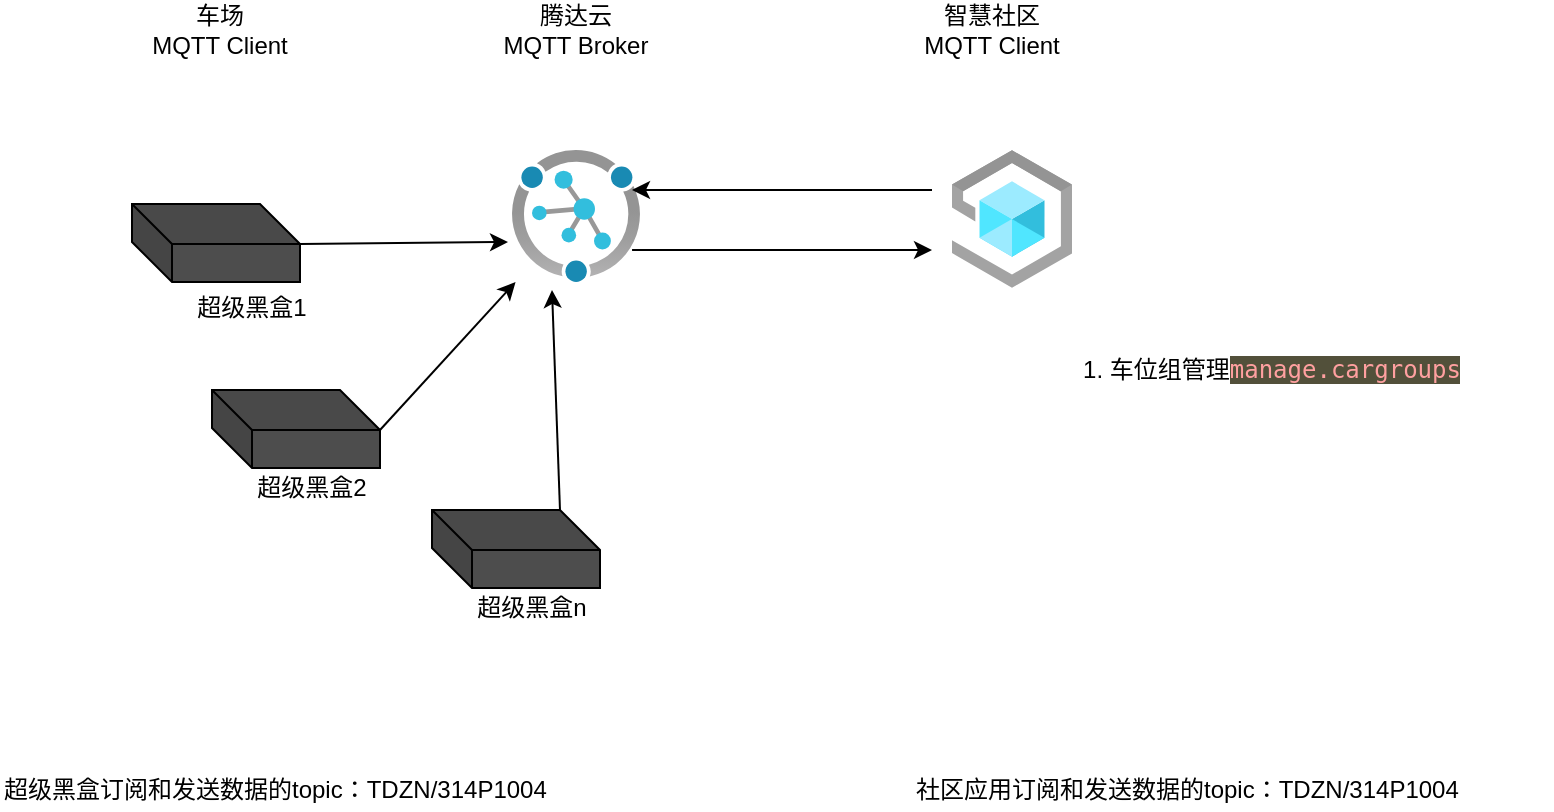 <mxfile version="13.10.4" type="github" pages="2">
  <diagram id="lf53xK3CYcItw04vwrKp" name="车场">
    <mxGraphModel dx="1102" dy="581" grid="1" gridSize="10" guides="1" tooltips="1" connect="1" arrows="1" fold="1" page="1" pageScale="1" pageWidth="827" pageHeight="1169" math="0" shadow="0">
      <root>
        <mxCell id="0" />
        <mxCell id="1" parent="0" />
        <mxCell id="m-Kj6B7PE4nzNGE_S6hV-1" value="" style="aspect=fixed;html=1;points=[];align=center;image;fontSize=12;image=img/lib/azure2/iot/Device_Provisioning_Services.svg;" parent="1" vertex="1">
          <mxGeometry x="310" y="220" width="64" height="66" as="geometry" />
        </mxCell>
        <mxCell id="m-Kj6B7PE4nzNGE_S6hV-2" value="腾达云&lt;br&gt;MQTT Broker" style="text;html=1;strokeColor=none;fillColor=none;align=center;verticalAlign=middle;whiteSpace=wrap;rounded=0;" parent="1" vertex="1">
          <mxGeometry x="282" y="150" width="120" height="20" as="geometry" />
        </mxCell>
        <mxCell id="m-Kj6B7PE4nzNGE_S6hV-3" value="" style="aspect=fixed;html=1;points=[];align=center;image;fontSize=12;image=img/lib/azure2/iot/IoT_Central_Applications.svg;" parent="1" vertex="1">
          <mxGeometry x="530" y="220" width="60" height="69" as="geometry" />
        </mxCell>
        <mxCell id="m-Kj6B7PE4nzNGE_S6hV-4" value="智慧社区&lt;br&gt;MQTT Client" style="text;html=1;strokeColor=none;fillColor=none;align=center;verticalAlign=middle;whiteSpace=wrap;rounded=0;" parent="1" vertex="1">
          <mxGeometry x="490" y="150" width="120" height="20" as="geometry" />
        </mxCell>
        <mxCell id="m-Kj6B7PE4nzNGE_S6hV-6" value="车场&lt;br&gt;MQTT Client" style="text;html=1;strokeColor=none;fillColor=none;align=center;verticalAlign=middle;whiteSpace=wrap;rounded=0;" parent="1" vertex="1">
          <mxGeometry x="104" y="150" width="120" height="20" as="geometry" />
        </mxCell>
        <mxCell id="m-Kj6B7PE4nzNGE_S6hV-7" value="超级黑盒1" style="text;html=1;strokeColor=none;fillColor=none;align=center;verticalAlign=middle;whiteSpace=wrap;rounded=0;" parent="1" vertex="1">
          <mxGeometry x="120" y="289" width="120" height="20" as="geometry" />
        </mxCell>
        <mxCell id="m-Kj6B7PE4nzNGE_S6hV-8" value="" style="shape=cube;whiteSpace=wrap;html=1;boundedLbl=1;backgroundOutline=1;darkOpacity=0.05;darkOpacity2=0.1;fillColor=#4D4D4D;" parent="1" vertex="1">
          <mxGeometry x="120" y="247" width="84" height="39" as="geometry" />
        </mxCell>
        <mxCell id="m-Kj6B7PE4nzNGE_S6hV-9" value="" style="shape=cube;whiteSpace=wrap;html=1;boundedLbl=1;backgroundOutline=1;darkOpacity=0.05;darkOpacity2=0.1;fillColor=#4D4D4D;" parent="1" vertex="1">
          <mxGeometry x="160" y="340" width="84" height="39" as="geometry" />
        </mxCell>
        <mxCell id="m-Kj6B7PE4nzNGE_S6hV-10" value="" style="shape=cube;whiteSpace=wrap;html=1;boundedLbl=1;backgroundOutline=1;darkOpacity=0.05;darkOpacity2=0.1;fillColor=#4D4D4D;" parent="1" vertex="1">
          <mxGeometry x="270" y="400" width="84" height="39" as="geometry" />
        </mxCell>
        <mxCell id="m-Kj6B7PE4nzNGE_S6hV-11" value="超级黑盒2" style="text;html=1;strokeColor=none;fillColor=none;align=center;verticalAlign=middle;whiteSpace=wrap;rounded=0;" parent="1" vertex="1">
          <mxGeometry x="150" y="379" width="120" height="20" as="geometry" />
        </mxCell>
        <mxCell id="m-Kj6B7PE4nzNGE_S6hV-12" value="超级黑盒n" style="text;html=1;strokeColor=none;fillColor=none;align=center;verticalAlign=middle;whiteSpace=wrap;rounded=0;" parent="1" vertex="1">
          <mxGeometry x="260" y="439" width="120" height="20" as="geometry" />
        </mxCell>
        <mxCell id="m-Kj6B7PE4nzNGE_S6hV-13" value="" style="endArrow=classic;html=1;exitX=0;exitY=0;exitDx=84;exitDy=20;exitPerimeter=0;" parent="1" source="m-Kj6B7PE4nzNGE_S6hV-8" edge="1">
          <mxGeometry width="50" height="50" relative="1" as="geometry">
            <mxPoint x="206" y="319.5" as="sourcePoint" />
            <mxPoint x="308" y="266" as="targetPoint" />
          </mxGeometry>
        </mxCell>
        <mxCell id="m-Kj6B7PE4nzNGE_S6hV-14" value="" style="endArrow=classic;html=1;exitX=0;exitY=0;exitDx=84;exitDy=20;exitPerimeter=0;" parent="1" source="m-Kj6B7PE4nzNGE_S6hV-9" target="m-Kj6B7PE4nzNGE_S6hV-1" edge="1">
          <mxGeometry width="50" height="50" relative="1" as="geometry">
            <mxPoint x="250" y="370" as="sourcePoint" />
            <mxPoint x="300" y="320" as="targetPoint" />
          </mxGeometry>
        </mxCell>
        <mxCell id="m-Kj6B7PE4nzNGE_S6hV-15" value="" style="endArrow=classic;html=1;exitX=0;exitY=0;exitDx=64;exitDy=0;exitPerimeter=0;" parent="1" source="m-Kj6B7PE4nzNGE_S6hV-10" edge="1">
          <mxGeometry width="50" height="50" relative="1" as="geometry">
            <mxPoint x="320" y="410" as="sourcePoint" />
            <mxPoint x="330" y="290" as="targetPoint" />
          </mxGeometry>
        </mxCell>
        <mxCell id="m-Kj6B7PE4nzNGE_S6hV-16" value="" style="endArrow=classic;html=1;" parent="1" edge="1">
          <mxGeometry width="50" height="50" relative="1" as="geometry">
            <mxPoint x="520" y="240" as="sourcePoint" />
            <mxPoint x="370" y="240" as="targetPoint" />
          </mxGeometry>
        </mxCell>
        <mxCell id="m-Kj6B7PE4nzNGE_S6hV-17" value="" style="endArrow=classic;html=1;exitX=0.938;exitY=0.758;exitDx=0;exitDy=0;exitPerimeter=0;" parent="1" source="m-Kj6B7PE4nzNGE_S6hV-1" edge="1">
          <mxGeometry width="50" height="50" relative="1" as="geometry">
            <mxPoint x="380" y="310" as="sourcePoint" />
            <mxPoint x="520" y="270" as="targetPoint" />
          </mxGeometry>
        </mxCell>
        <mxCell id="m-Kj6B7PE4nzNGE_S6hV-18" value="1. 车位组管理&lt;span style=&quot;background-color: rgb(82 , 80 , 58) ; color: rgb(255 , 160 , 160) ; font-family: &amp;#34;jetbrains mono&amp;#34; , monospace ; font-size: 9pt&quot;&gt;manage.cargroups&lt;/span&gt;" style="text;html=1;strokeColor=none;fillColor=none;align=center;verticalAlign=middle;whiteSpace=wrap;rounded=0;" parent="1" vertex="1">
          <mxGeometry x="580" y="320" width="220" height="20" as="geometry" />
        </mxCell>
        <mxCell id="TwNn3Y7DwZ_KB6LsfTcg-1" value="超级黑盒订阅和发送数据的topic：TDZN/314P1004" style="text;html=1;strokeColor=none;fillColor=none;align=left;verticalAlign=middle;whiteSpace=wrap;rounded=0;dashed=1;" vertex="1" parent="1">
          <mxGeometry x="54" y="530" width="320" height="20" as="geometry" />
        </mxCell>
        <mxCell id="TwNn3Y7DwZ_KB6LsfTcg-2" value="社区应用订阅和发送数据的topic：TDZN/314P1004" style="text;html=1;strokeColor=none;fillColor=none;align=left;verticalAlign=middle;whiteSpace=wrap;rounded=0;dashed=1;" vertex="1" parent="1">
          <mxGeometry x="510" y="530" width="320" height="20" as="geometry" />
        </mxCell>
      </root>
    </mxGraphModel>
  </diagram>
  <diagram id="yy-SFTuNOoilCG56Jn97" name="Page-2">
    <mxGraphModel dx="1102" dy="533" grid="1" gridSize="10" guides="1" tooltips="1" connect="1" arrows="1" fold="1" page="1" pageScale="1" pageWidth="827" pageHeight="1169" math="0" shadow="0">
      <root>
        <mxCell id="uxEuuEFXV63P-5hz8gUW-0" />
        <mxCell id="uxEuuEFXV63P-5hz8gUW-1" parent="uxEuuEFXV63P-5hz8gUW-0" />
        <mxCell id="uxEuuEFXV63P-5hz8gUW-15" value="车位组（CarGroup）&lt;br&gt;没有车位实体概念，车位组有车位数" style="ellipse;whiteSpace=wrap;html=1;dashed=1;" vertex="1" parent="uxEuuEFXV63P-5hz8gUW-1">
          <mxGeometry x="300" y="520" width="300" height="200" as="geometry" />
        </mxCell>
        <mxCell id="uxEuuEFXV63P-5hz8gUW-7" value="&amp;nbsp; &amp;nbsp; &amp;nbsp; &amp;nbsp; &amp;nbsp; &amp;nbsp; &amp;nbsp; &amp;nbsp; &amp;nbsp; &amp;nbsp; &amp;nbsp; &amp;nbsp; &amp;nbsp; &amp;nbsp; &amp;nbsp; &amp;nbsp; &amp;nbsp; &amp;nbsp; &amp;nbsp; &amp;nbsp;A区&lt;br&gt;&amp;nbsp; &amp;nbsp; &amp;nbsp; &amp;nbsp; &amp;nbsp; &amp;nbsp; &amp;nbsp; &amp;nbsp; &amp;nbsp; &amp;nbsp; &amp;nbsp; &amp;nbsp; &amp;nbsp; &amp;nbsp; &amp;nbsp; &amp;nbsp; &amp;nbsp; &amp;nbsp; &amp;nbsp; &amp;nbsp; &amp;nbsp;（Zone A）" style="rounded=0;whiteSpace=wrap;html=1;dashed=1;" vertex="1" parent="uxEuuEFXV63P-5hz8gUW-1">
          <mxGeometry x="40" y="90" width="210" height="350" as="geometry" />
        </mxCell>
        <mxCell id="uxEuuEFXV63P-5hz8gUW-2" value="车位1" style="rounded=1;whiteSpace=wrap;html=1;" vertex="1" parent="uxEuuEFXV63P-5hz8gUW-1">
          <mxGeometry x="60" y="120" width="120" height="60" as="geometry" />
        </mxCell>
        <mxCell id="uxEuuEFXV63P-5hz8gUW-3" value="&lt;span&gt;车位2&lt;/span&gt;" style="rounded=1;whiteSpace=wrap;html=1;" vertex="1" parent="uxEuuEFXV63P-5hz8gUW-1">
          <mxGeometry x="60" y="200" width="120" height="60" as="geometry" />
        </mxCell>
        <mxCell id="uxEuuEFXV63P-5hz8gUW-4" value="&lt;span&gt;车位3&lt;/span&gt;" style="rounded=1;whiteSpace=wrap;html=1;" vertex="1" parent="uxEuuEFXV63P-5hz8gUW-1">
          <mxGeometry x="60" y="280" width="120" height="60" as="geometry" />
        </mxCell>
        <mxCell id="uxEuuEFXV63P-5hz8gUW-5" value="&lt;span&gt;车位4&lt;/span&gt;" style="rounded=1;whiteSpace=wrap;html=1;" vertex="1" parent="uxEuuEFXV63P-5hz8gUW-1">
          <mxGeometry x="60" y="360" width="120" height="60" as="geometry" />
        </mxCell>
        <mxCell id="uxEuuEFXV63P-5hz8gUW-6" value="智慧社区车场" style="text;html=1;strokeColor=none;fillColor=none;align=center;verticalAlign=middle;whiteSpace=wrap;rounded=0;" vertex="1" parent="uxEuuEFXV63P-5hz8gUW-1">
          <mxGeometry x="200" y="60" width="140" height="20" as="geometry" />
        </mxCell>
        <mxCell id="uxEuuEFXV63P-5hz8gUW-8" value="&amp;nbsp; &amp;nbsp; &amp;nbsp; &amp;nbsp; &amp;nbsp; &amp;nbsp; &amp;nbsp; &amp;nbsp; &amp;nbsp; &amp;nbsp; &amp;nbsp; &amp;nbsp; &amp;nbsp; &amp;nbsp; &amp;nbsp; &amp;nbsp; &amp;nbsp; &amp;nbsp; &amp;nbsp;B区&lt;br&gt;&amp;nbsp; &amp;nbsp; &amp;nbsp; &amp;nbsp; &amp;nbsp; &amp;nbsp; &amp;nbsp; &amp;nbsp; &amp;nbsp; &amp;nbsp; &amp;nbsp; &amp;nbsp; &amp;nbsp; &amp;nbsp; &amp;nbsp; &amp;nbsp; &amp;nbsp; &amp;nbsp; &amp;nbsp; &amp;nbsp; &amp;nbsp; &amp;nbsp;（Zone B）" style="rounded=0;whiteSpace=wrap;html=1;dashed=1;" vertex="1" parent="uxEuuEFXV63P-5hz8gUW-1">
          <mxGeometry x="290" y="90" width="210" height="350" as="geometry" />
        </mxCell>
        <mxCell id="uxEuuEFXV63P-5hz8gUW-9" value="车位1" style="rounded=1;whiteSpace=wrap;html=1;" vertex="1" parent="uxEuuEFXV63P-5hz8gUW-1">
          <mxGeometry x="310" y="120" width="120" height="60" as="geometry" />
        </mxCell>
        <mxCell id="uxEuuEFXV63P-5hz8gUW-10" value="&lt;span&gt;车位2&lt;/span&gt;" style="rounded=1;whiteSpace=wrap;html=1;" vertex="1" parent="uxEuuEFXV63P-5hz8gUW-1">
          <mxGeometry x="310" y="200" width="120" height="60" as="geometry" />
        </mxCell>
        <mxCell id="uxEuuEFXV63P-5hz8gUW-11" value="&lt;span&gt;车位3&lt;/span&gt;" style="rounded=1;whiteSpace=wrap;html=1;" vertex="1" parent="uxEuuEFXV63P-5hz8gUW-1">
          <mxGeometry x="310" y="280" width="120" height="60" as="geometry" />
        </mxCell>
        <mxCell id="uxEuuEFXV63P-5hz8gUW-12" value="&lt;span&gt;车位4&lt;/span&gt;" style="rounded=1;whiteSpace=wrap;html=1;" vertex="1" parent="uxEuuEFXV63P-5hz8gUW-1">
          <mxGeometry x="310" y="360" width="120" height="60" as="geometry" />
        </mxCell>
        <mxCell id="uxEuuEFXV63P-5hz8gUW-13" value="车位" style="rounded=1;whiteSpace=wrap;html=1;" vertex="1" parent="uxEuuEFXV63P-5hz8gUW-1">
          <mxGeometry x="50" y="590" width="120" height="60" as="geometry" />
        </mxCell>
        <mxCell id="uxEuuEFXV63P-5hz8gUW-17" value="" style="endArrow=classic;startArrow=classic;html=1;exitX=1;exitY=0.5;exitDx=0;exitDy=0;entryX=0;entryY=0.5;entryDx=0;entryDy=0;" edge="1" parent="uxEuuEFXV63P-5hz8gUW-1" source="uxEuuEFXV63P-5hz8gUW-13" target="uxEuuEFXV63P-5hz8gUW-15">
          <mxGeometry width="50" height="50" relative="1" as="geometry">
            <mxPoint x="230" y="680" as="sourcePoint" />
            <mxPoint x="280" y="630" as="targetPoint" />
          </mxGeometry>
        </mxCell>
        <mxCell id="uxEuuEFXV63P-5hz8gUW-18" value="智慧社区车场" style="text;html=1;strokeColor=none;fillColor=none;align=center;verticalAlign=middle;whiteSpace=wrap;rounded=0;" vertex="1" parent="uxEuuEFXV63P-5hz8gUW-1">
          <mxGeometry x="40" y="490" width="140" height="20" as="geometry" />
        </mxCell>
        <mxCell id="uxEuuEFXV63P-5hz8gUW-19" value="腾达云车场" style="text;html=1;strokeColor=none;fillColor=none;align=center;verticalAlign=middle;whiteSpace=wrap;rounded=0;" vertex="1" parent="uxEuuEFXV63P-5hz8gUW-1">
          <mxGeometry x="344" y="490" width="140" height="20" as="geometry" />
        </mxCell>
        <mxCell id="k2TwwKrKbdmJD3O5AtQX-0" value="ParkingSpot" style="text;html=1;strokeColor=none;fillColor=none;align=center;verticalAlign=middle;whiteSpace=wrap;rounded=0;dashed=1;" vertex="1" parent="uxEuuEFXV63P-5hz8gUW-1">
          <mxGeometry x="80" y="670" width="40" height="20" as="geometry" />
        </mxCell>
        <mxCell id="k2TwwKrKbdmJD3O5AtQX-2" value="ParkingLot" style="text;html=1;strokeColor=none;fillColor=none;align=center;verticalAlign=middle;whiteSpace=wrap;rounded=0;dashed=1;" vertex="1" parent="uxEuuEFXV63P-5hz8gUW-1">
          <mxGeometry x="340" y="60" width="40" height="20" as="geometry" />
        </mxCell>
      </root>
    </mxGraphModel>
  </diagram>
</mxfile>
